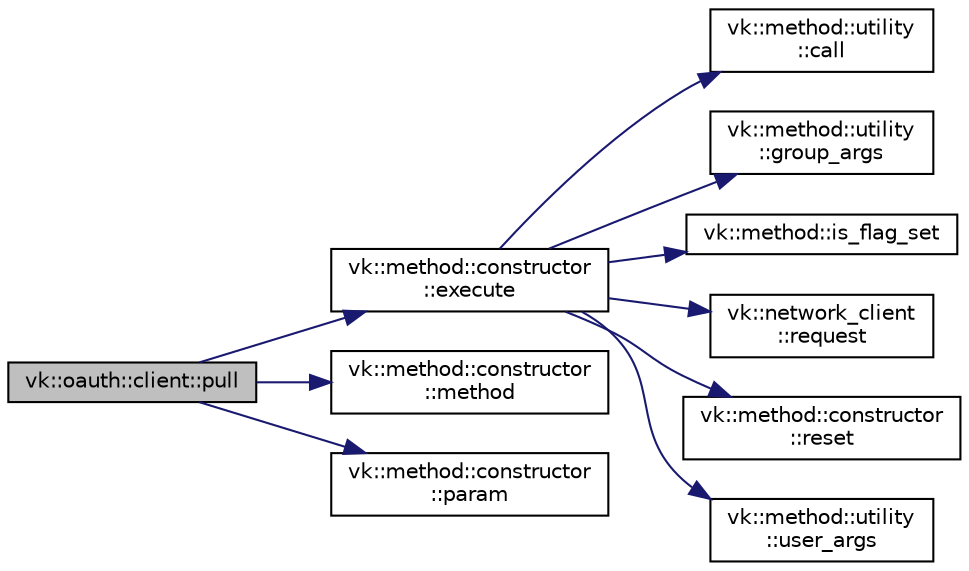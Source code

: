 digraph "vk::oauth::client::pull"
{
 // LATEX_PDF_SIZE
  edge [fontname="Helvetica",fontsize="10",labelfontname="Helvetica",labelfontsize="10"];
  node [fontname="Helvetica",fontsize="10",shape=record];
  rankdir="LR";
  Node1 [label="vk::oauth::client::pull",height=0.2,width=0.4,color="black", fillcolor="grey75", style="filled", fontcolor="black",tooltip="Try get user data."];
  Node1 -> Node2 [color="midnightblue",fontsize="10",style="solid",fontname="Helvetica"];
  Node2 [label="vk::method::constructor\l::execute",height=0.2,width=0.4,color="black", fillcolor="white", style="filled",URL="$classvk_1_1method_1_1constructor.html#a2b5cb59484af52b1a079599267b5df37",tooltip="Process VK request."];
  Node2 -> Node3 [color="midnightblue",fontsize="10",style="solid",fontname="Helvetica"];
  Node3 [label="vk::method::utility\l::call",height=0.2,width=0.4,color="black", fillcolor="white", style="filled",URL="$classvk_1_1method_1_1utility.html#a21fc84037c27a7b6acabb389352adcdc",tooltip=" "];
  Node2 -> Node4 [color="midnightblue",fontsize="10",style="solid",fontname="Helvetica"];
  Node4 [label="vk::method::utility\l::group_args",height=0.2,width=0.4,color="black", fillcolor="white", style="filled",URL="$classvk_1_1method_1_1utility.html#a19c050ed96880bb6f34499d5a6aaa062",tooltip=" "];
  Node2 -> Node5 [color="midnightblue",fontsize="10",style="solid",fontname="Helvetica"];
  Node5 [label="vk::method::is_flag_set",height=0.2,width=0.4,color="black", fillcolor="white", style="filled",URL="$namespacevk_1_1method.html#a00c0e5c15aff7f7ea788d965e2590112",tooltip=" "];
  Node2 -> Node6 [color="midnightblue",fontsize="10",style="solid",fontname="Helvetica"];
  Node6 [label="vk::network_client\l::request",height=0.2,width=0.4,color="black", fillcolor="white", style="filled",URL="$classvk_1_1network__client.html#a987730611db15624097f07a9cfce89f4",tooltip=" "];
  Node2 -> Node7 [color="midnightblue",fontsize="10",style="solid",fontname="Helvetica"];
  Node7 [label="vk::method::constructor\l::reset",height=0.2,width=0.4,color="black", fillcolor="white", style="filled",URL="$classvk_1_1method_1_1constructor.html#a3af81046f0222f41509c7881f6864146",tooltip=" "];
  Node2 -> Node8 [color="midnightblue",fontsize="10",style="solid",fontname="Helvetica"];
  Node8 [label="vk::method::utility\l::user_args",height=0.2,width=0.4,color="black", fillcolor="white", style="filled",URL="$classvk_1_1method_1_1utility.html#ac87a440904311e7238ebc8ae8128cfb3",tooltip=" "];
  Node1 -> Node9 [color="midnightblue",fontsize="10",style="solid",fontname="Helvetica"];
  Node9 [label="vk::method::constructor\l::method",height=0.2,width=0.4,color="black", fillcolor="white", style="filled",URL="$classvk_1_1method_1_1constructor.html#afc49ea0c88f4370ffa0e1d859dc62264",tooltip=" "];
  Node1 -> Node10 [color="midnightblue",fontsize="10",style="solid",fontname="Helvetica"];
  Node10 [label="vk::method::constructor\l::param",height=0.2,width=0.4,color="black", fillcolor="white", style="filled",URL="$classvk_1_1method_1_1constructor.html#a5eb4b8c35543b6df757de8dcb76f7a5d",tooltip=" "];
}

